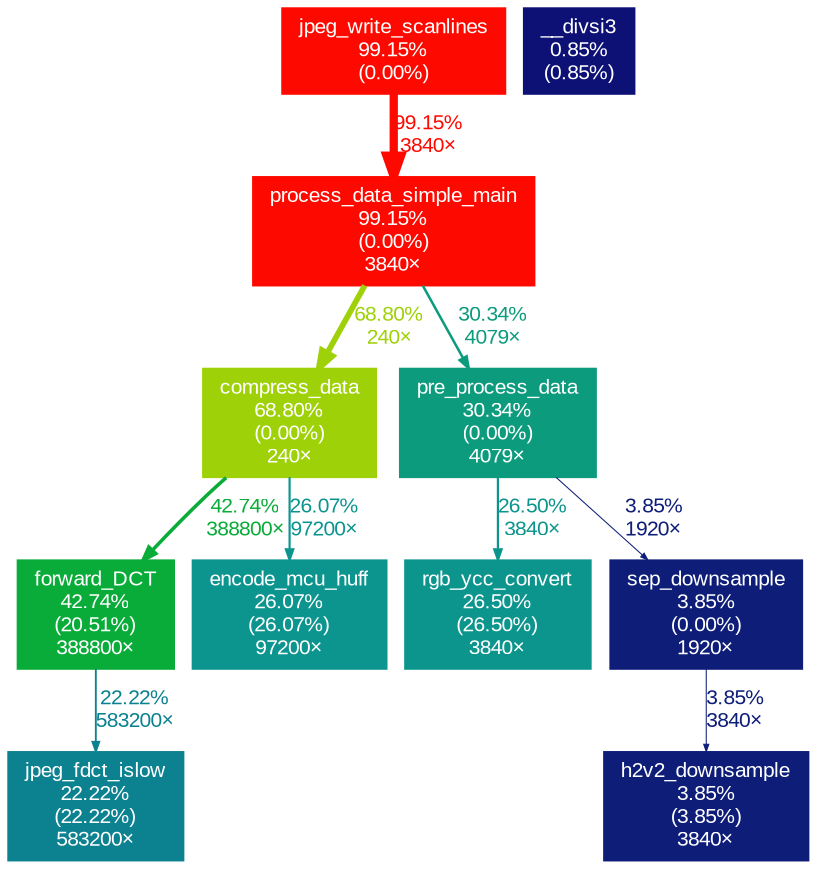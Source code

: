 digraph {
	graph [fontname=Arial, nodesep=0.125, ranksep=0.25];
	node [fontcolor=white, fontname=Arial, height=0, shape=box, style=filled, width=0];
	edge [fontname=Arial];
	1 [color="#fe0900", fontcolor="#ffffff", fontsize="10.00", label="process_data_simple_main\n99.15%\n(0.00%)\n3840×"];
	1 -> 3 [arrowsize="0.83", color="#9ed107", fontcolor="#9ed107", fontsize="10.00", label="68.80%\n240×", labeldistance="2.75", penwidth="2.75"];
	1 -> 5 [arrowsize="0.55", color="#0c9b7c", fontcolor="#0c9b7c", fontsize="10.00", label="30.34%\n4079×", labeldistance="1.21", penwidth="1.21"];
	2 [color="#fe0900", fontcolor="#ffffff", fontsize="10.00", label="jpeg_write_scanlines\n99.15%\n(0.00%)"];
	2 -> 1 [arrowsize="1.00", color="#fe0900", fontcolor="#fe0900", fontsize="10.00", label="99.15%\n3840×", labeldistance="3.97", penwidth="3.97"];
	3 [color="#9ed107", fontcolor="#ffffff", fontsize="10.00", label="compress_data\n68.80%\n(0.00%)\n240×"];
	3 -> 4 [arrowsize="0.65", color="#0aac39", fontcolor="#0aac39", fontsize="10.00", label="42.74%\n388800×", labeldistance="1.71", penwidth="1.71"];
	3 -> 7 [arrowsize="0.51", color="#0c958f", fontcolor="#0c958f", fontsize="10.00", label="26.07%\n97200×", labeldistance="1.04", penwidth="1.04"];
	4 [color="#0aac39", fontcolor="#ffffff", fontsize="10.00", label="forward_DCT\n42.74%\n(20.51%)\n388800×"];
	4 -> 8 [arrowsize="0.47", color="#0c8190", fontcolor="#0c8190", fontsize="10.00", label="22.22%\n583200×", labeldistance="0.89", penwidth="0.89"];
	5 [color="#0c9b7c", fontcolor="#ffffff", fontsize="10.00", label="pre_process_data\n30.34%\n(0.00%)\n4079×"];
	5 -> 6 [arrowsize="0.51", color="#0c958d", fontcolor="#0c958d", fontsize="10.00", label="26.50%\n3840×", labeldistance="1.06", penwidth="1.06"];
	5 -> 10 [arrowsize="0.35", color="#0d1d78", fontcolor="#0d1d78", fontsize="10.00", label="3.85%\n1920×", labeldistance="0.50", penwidth="0.50"];
	6 [color="#0c958d", fontcolor="#ffffff", fontsize="10.00", label="rgb_ycc_convert\n26.50%\n(26.50%)\n3840×"];
	7 [color="#0c958f", fontcolor="#ffffff", fontsize="10.00", label="encode_mcu_huff\n26.07%\n(26.07%)\n97200×"];
	8 [color="#0c8190", fontcolor="#ffffff", fontsize="10.00", label="jpeg_fdct_islow\n22.22%\n(22.22%)\n583200×"];
	9 [color="#0d1d78", fontcolor="#ffffff", fontsize="10.00", label="h2v2_downsample\n3.85%\n(3.85%)\n3840×"];
	10 [color="#0d1d78", fontcolor="#ffffff", fontsize="10.00", label="sep_downsample\n3.85%\n(0.00%)\n1920×"];
	10 -> 9 [arrowsize="0.35", color="#0d1d78", fontcolor="#0d1d78", fontsize="10.00", label="3.85%\n3840×", labeldistance="0.50", penwidth="0.50"];
	11 [color="#0d1074", fontcolor="#ffffff", fontsize="10.00", label="__divsi3\n0.85%\n(0.85%)"];
}
